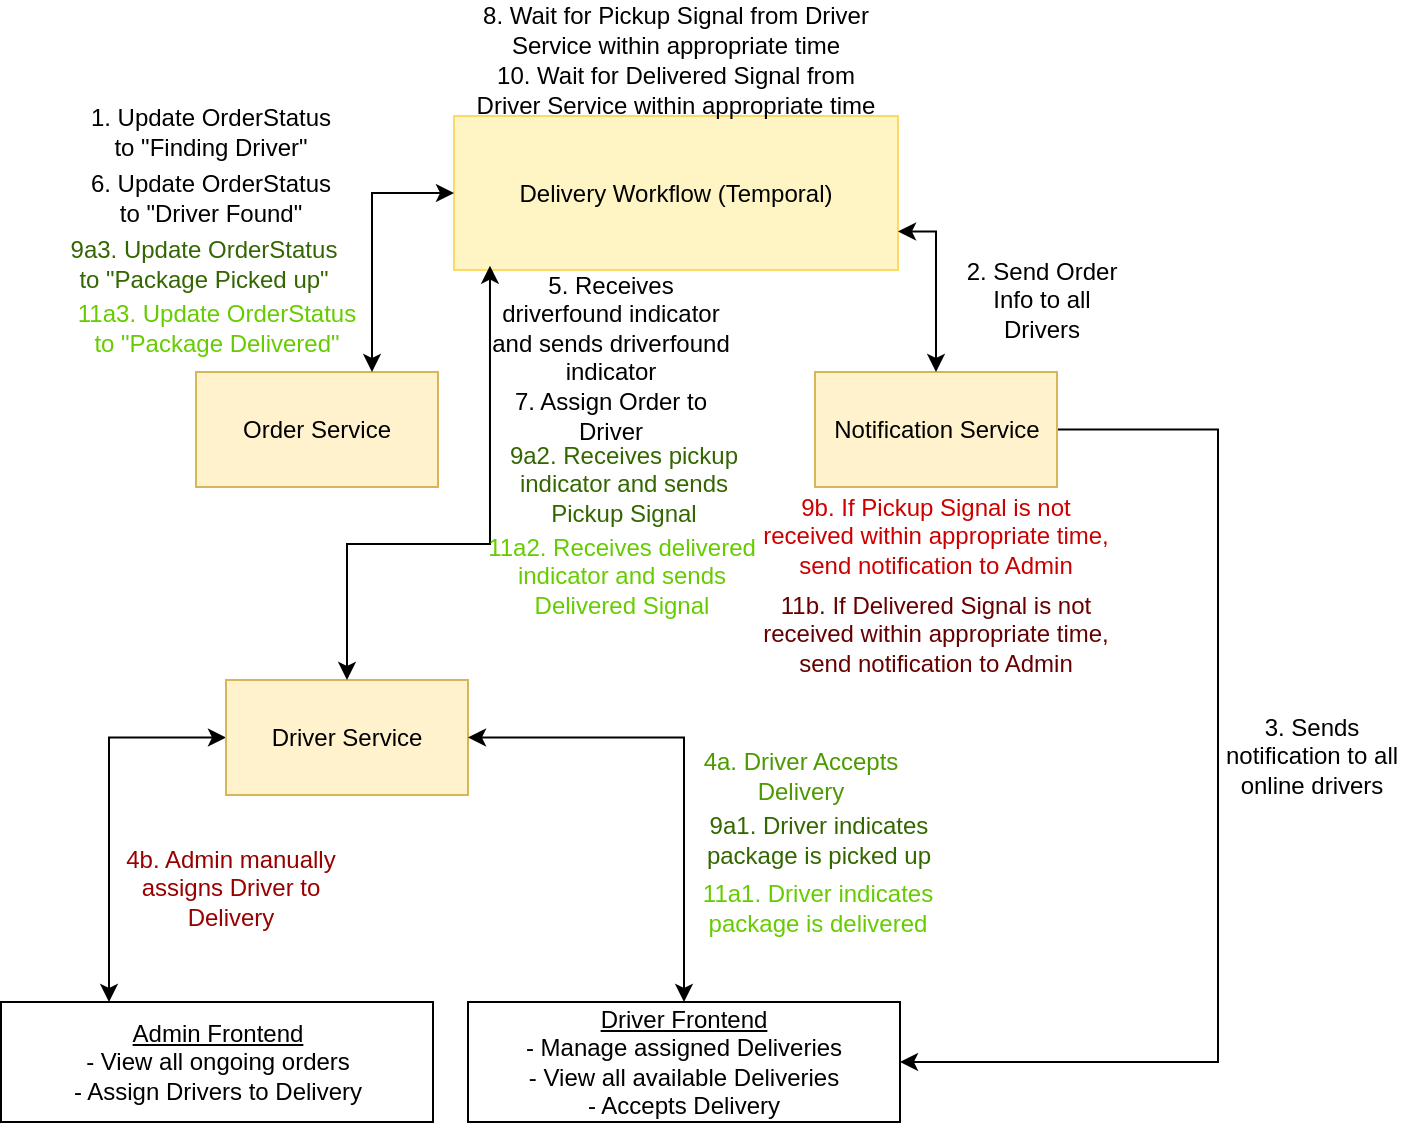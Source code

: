 <mxfile version="26.1.0">
  <diagram name="Page-1" id="AIPoxRdhrtce3UdJt4KN">
    <mxGraphModel dx="1026" dy="609" grid="0" gridSize="10" guides="1" tooltips="1" connect="1" arrows="1" fold="1" page="1" pageScale="1" pageWidth="827" pageHeight="1169" math="0" shadow="0">
      <root>
        <mxCell id="0" />
        <mxCell id="1" parent="0" />
        <mxCell id="sGVSHZmp7kZCRn9jOwzH-1" value="Delivery Workflow (Temporal)" style="rounded=0;whiteSpace=wrap;html=1;fillColor=light-dark(#FFF4C3,var(--ge-dark-color, #121212));strokeColor=light-dark(#FFD966,#FFFFFF);" parent="1" vertex="1">
          <mxGeometry x="340" y="112" width="222" height="77" as="geometry" />
        </mxCell>
        <mxCell id="N_pRQEPDte80IIOeTLnO-1" value="Order Service" style="rounded=0;whiteSpace=wrap;html=1;fillColor=#fff2cc;strokeColor=#d6b656;" parent="1" vertex="1">
          <mxGeometry x="211" y="240" width="121" height="57.5" as="geometry" />
        </mxCell>
        <mxCell id="N_pRQEPDte80IIOeTLnO-2" value="" style="endArrow=classic;startArrow=classic;html=1;rounded=0;entryX=0;entryY=0.5;entryDx=0;entryDy=0;edgeStyle=orthogonalEdgeStyle;" parent="1" target="sGVSHZmp7kZCRn9jOwzH-1" edge="1">
          <mxGeometry width="50" height="50" relative="1" as="geometry">
            <mxPoint x="299" y="240" as="sourcePoint" />
            <mxPoint x="159.25" y="147" as="targetPoint" />
            <Array as="points">
              <mxPoint x="299" y="240" />
              <mxPoint x="299" y="151" />
            </Array>
          </mxGeometry>
        </mxCell>
        <mxCell id="N_pRQEPDte80IIOeTLnO-3" value="1. Update OrderStatus to &quot;Finding Driver&quot;" style="text;html=1;align=center;verticalAlign=middle;whiteSpace=wrap;rounded=0;" parent="1" vertex="1">
          <mxGeometry x="151" y="105" width="135" height="30" as="geometry" />
        </mxCell>
        <mxCell id="FCyn03ZtiModcpzmfuNr-1" style="edgeStyle=orthogonalEdgeStyle;rounded=0;orthogonalLoop=1;jettySize=auto;html=1;exitX=0;exitY=0.5;exitDx=0;exitDy=0;entryX=0.25;entryY=0;entryDx=0;entryDy=0;startArrow=classic;startFill=1;" edge="1" parent="1" source="N_pRQEPDte80IIOeTLnO-4" target="N_pRQEPDte80IIOeTLnO-18">
          <mxGeometry relative="1" as="geometry" />
        </mxCell>
        <mxCell id="N_pRQEPDte80IIOeTLnO-4" value="Driver Service" style="rounded=0;whiteSpace=wrap;html=1;fillColor=#fff2cc;strokeColor=#d6b656;" parent="1" vertex="1">
          <mxGeometry x="226" y="394" width="121" height="57.5" as="geometry" />
        </mxCell>
        <mxCell id="FCyn03ZtiModcpzmfuNr-3" style="edgeStyle=orthogonalEdgeStyle;rounded=0;orthogonalLoop=1;jettySize=auto;html=1;exitX=1;exitY=0.5;exitDx=0;exitDy=0;entryX=1;entryY=0.5;entryDx=0;entryDy=0;" edge="1" parent="1" source="N_pRQEPDte80IIOeTLnO-5" target="N_pRQEPDte80IIOeTLnO-26">
          <mxGeometry relative="1" as="geometry">
            <Array as="points">
              <mxPoint x="722" y="269" />
              <mxPoint x="722" y="585" />
            </Array>
          </mxGeometry>
        </mxCell>
        <mxCell id="N_pRQEPDte80IIOeTLnO-5" value="Notification Service" style="rounded=0;whiteSpace=wrap;html=1;fillColor=#fff2cc;strokeColor=#d6b656;" parent="1" vertex="1">
          <mxGeometry x="520.5" y="240" width="121" height="57.5" as="geometry" />
        </mxCell>
        <mxCell id="N_pRQEPDte80IIOeTLnO-7" value="" style="endArrow=classic;startArrow=classic;html=1;rounded=0;exitX=0.5;exitY=0;exitDx=0;exitDy=0;edgeStyle=orthogonalEdgeStyle;entryX=0.081;entryY=0.972;entryDx=0;entryDy=0;entryPerimeter=0;" parent="1" source="N_pRQEPDte80IIOeTLnO-4" target="sGVSHZmp7kZCRn9jOwzH-1" edge="1">
          <mxGeometry width="50" height="50" relative="1" as="geometry">
            <mxPoint x="398" y="240" as="sourcePoint" />
            <mxPoint x="378" y="216" as="targetPoint" />
            <Array as="points">
              <mxPoint x="287" y="326" />
              <mxPoint x="358" y="326" />
            </Array>
          </mxGeometry>
        </mxCell>
        <mxCell id="N_pRQEPDte80IIOeTLnO-11" value="2. Send Order Info to all Drivers" style="text;html=1;align=center;verticalAlign=middle;whiteSpace=wrap;rounded=0;" parent="1" vertex="1">
          <mxGeometry x="588" y="189" width="92" height="30" as="geometry" />
        </mxCell>
        <mxCell id="N_pRQEPDte80IIOeTLnO-16" value="&lt;font style=&quot;color: rgb(77, 153, 0);&quot;&gt;4a. Driver Accepts Delivery&lt;/font&gt;" style="text;html=1;align=center;verticalAlign=middle;whiteSpace=wrap;rounded=0;" parent="1" vertex="1">
          <mxGeometry x="461" y="427" width="105" height="30" as="geometry" />
        </mxCell>
        <mxCell id="N_pRQEPDte80IIOeTLnO-18" value="&lt;u&gt;Admin Frontend&lt;/u&gt;&lt;div&gt;- View all ongoing orders&lt;br&gt;&lt;/div&gt;&lt;div&gt;- Assign Drivers to Delivery&lt;/div&gt;" style="rounded=0;whiteSpace=wrap;html=1;" parent="1" vertex="1">
          <mxGeometry x="113.5" y="555" width="216" height="60" as="geometry" />
        </mxCell>
        <mxCell id="N_pRQEPDte80IIOeTLnO-23" value="" style="endArrow=classic;startArrow=classic;html=1;rounded=0;entryX=1;entryY=0.75;entryDx=0;entryDy=0;exitX=0.5;exitY=0;exitDx=0;exitDy=0;edgeStyle=orthogonalEdgeStyle;" parent="1" source="N_pRQEPDte80IIOeTLnO-5" target="sGVSHZmp7kZCRn9jOwzH-1" edge="1">
          <mxGeometry width="50" height="50" relative="1" as="geometry">
            <mxPoint x="659" y="260" as="sourcePoint" />
            <mxPoint x="582" y="171" as="targetPoint" />
            <Array as="points">
              <mxPoint x="581" y="170" />
            </Array>
          </mxGeometry>
        </mxCell>
        <mxCell id="N_pRQEPDte80IIOeTLnO-24" value="&lt;font style=&quot;color: rgb(153, 0, 0);&quot;&gt;4b. Admin manually assigns Driver to Delivery&lt;/font&gt;" style="text;html=1;align=center;verticalAlign=middle;whiteSpace=wrap;rounded=0;" parent="1" vertex="1">
          <mxGeometry x="174" y="478" width="109" height="40" as="geometry" />
        </mxCell>
        <mxCell id="N_pRQEPDte80IIOeTLnO-25" value="6. Update OrderStatus to &quot;Driver Found&quot;" style="text;html=1;align=center;verticalAlign=middle;whiteSpace=wrap;rounded=0;" parent="1" vertex="1">
          <mxGeometry x="151" y="137.5" width="135" height="30" as="geometry" />
        </mxCell>
        <mxCell id="FCyn03ZtiModcpzmfuNr-2" style="edgeStyle=orthogonalEdgeStyle;rounded=0;orthogonalLoop=1;jettySize=auto;html=1;exitX=0.5;exitY=0;exitDx=0;exitDy=0;entryX=1;entryY=0.5;entryDx=0;entryDy=0;startArrow=classic;startFill=1;" edge="1" parent="1" source="N_pRQEPDte80IIOeTLnO-26" target="N_pRQEPDte80IIOeTLnO-4">
          <mxGeometry relative="1" as="geometry" />
        </mxCell>
        <mxCell id="N_pRQEPDte80IIOeTLnO-26" value="&lt;u&gt;Driver Frontend&lt;/u&gt;&lt;div&gt;- Manage assigned Deliveries&lt;br&gt;&lt;/div&gt;&lt;div&gt;- View all available Deliveries&lt;/div&gt;&lt;div&gt;- Accepts Delivery&lt;/div&gt;" style="rounded=0;whiteSpace=wrap;html=1;" parent="1" vertex="1">
          <mxGeometry x="347" y="555" width="216" height="60" as="geometry" />
        </mxCell>
        <mxCell id="N_pRQEPDte80IIOeTLnO-28" value="7. Assign Order to Driver" style="text;html=1;align=center;verticalAlign=middle;whiteSpace=wrap;rounded=0;" parent="1" vertex="1">
          <mxGeometry x="356" y="247" width="125" height="30" as="geometry" />
        </mxCell>
        <mxCell id="N_pRQEPDte80IIOeTLnO-29" value="8. Wait for Pickup Signal from Driver Service within appropriate time" style="text;html=1;align=center;verticalAlign=middle;whiteSpace=wrap;rounded=0;" parent="1" vertex="1">
          <mxGeometry x="347" y="54" width="208" height="30" as="geometry" />
        </mxCell>
        <mxCell id="N_pRQEPDte80IIOeTLnO-30" value="&lt;font style=&quot;&quot;&gt;9b. If Pickup Signal is not received within appropriate time, send notification to Admin&lt;/font&gt;" style="text;html=1;align=center;verticalAlign=middle;whiteSpace=wrap;rounded=0;fontColor=#CC0000;" parent="1" vertex="1">
          <mxGeometry x="493" y="302" width="176" height="40" as="geometry" />
        </mxCell>
        <mxCell id="N_pRQEPDte80IIOeTLnO-33" value="&lt;font style=&quot;&quot;&gt;9a3. Update OrderStatus to &quot;Package Picked up&quot;&lt;/font&gt;" style="text;html=1;align=center;verticalAlign=middle;whiteSpace=wrap;rounded=0;fontColor=#336600;" parent="1" vertex="1">
          <mxGeometry x="147" y="171" width="136" height="30" as="geometry" />
        </mxCell>
        <mxCell id="N_pRQEPDte80IIOeTLnO-34" value="10. Wait for Delivered Signal from Driver Service within appropriate time" style="text;html=1;align=center;verticalAlign=middle;whiteSpace=wrap;rounded=0;" parent="1" vertex="1">
          <mxGeometry x="347" y="84" width="208" height="30" as="geometry" />
        </mxCell>
        <mxCell id="N_pRQEPDte80IIOeTLnO-35" value="&lt;font style=&quot;&quot;&gt;9a1. Driver indicates package is picked up&lt;/font&gt;" style="text;html=1;align=center;verticalAlign=middle;whiteSpace=wrap;rounded=0;fontColor=#336600;" parent="1" vertex="1">
          <mxGeometry x="461" y="457" width="123" height="34" as="geometry" />
        </mxCell>
        <mxCell id="N_pRQEPDte80IIOeTLnO-38" value="&lt;font style=&quot;&quot;&gt;9a2. Receives pickup indicator and sends Pickup Signal&lt;/font&gt;" style="text;html=1;align=center;verticalAlign=middle;whiteSpace=wrap;rounded=0;fontColor=#336600;" parent="1" vertex="1">
          <mxGeometry x="356" y="279" width="138" height="34" as="geometry" />
        </mxCell>
        <mxCell id="N_pRQEPDte80IIOeTLnO-39" value="&lt;font style=&quot;&quot;&gt;11a1. Driver indicates package is delivered&lt;/font&gt;" style="text;html=1;align=center;verticalAlign=middle;whiteSpace=wrap;rounded=0;fontColor=#66CC00;" parent="1" vertex="1">
          <mxGeometry x="461" y="491" width="121.5" height="34" as="geometry" />
        </mxCell>
        <mxCell id="N_pRQEPDte80IIOeTLnO-40" value="&lt;font style=&quot;&quot;&gt;11a2. Receives delivered indicator and sends Delivered Signal&lt;/font&gt;" style="text;html=1;align=center;verticalAlign=middle;whiteSpace=wrap;rounded=0;fontColor=#66CC00;" parent="1" vertex="1">
          <mxGeometry x="356" y="323" width="136" height="37" as="geometry" />
        </mxCell>
        <mxCell id="N_pRQEPDte80IIOeTLnO-41" value="&lt;font style=&quot;&quot;&gt;11a3. Update OrderStatus to &quot;Package Delivered&quot;&lt;/font&gt;" style="text;html=1;align=center;verticalAlign=middle;whiteSpace=wrap;rounded=0;fontColor=#66CC00;" parent="1" vertex="1">
          <mxGeometry x="150" y="203" width="143" height="30" as="geometry" />
        </mxCell>
        <mxCell id="N_pRQEPDte80IIOeTLnO-42" value="&lt;font style=&quot;&quot;&gt;11b. If Delivered Signal is not received within appropriate time, send notification to Admin&lt;/font&gt;" style="text;html=1;align=center;verticalAlign=middle;whiteSpace=wrap;rounded=0;fontColor=#660000;" parent="1" vertex="1">
          <mxGeometry x="493" y="351" width="176" height="40" as="geometry" />
        </mxCell>
        <mxCell id="FCyn03ZtiModcpzmfuNr-4" value="3. Sends notification to all online drivers" style="text;html=1;align=center;verticalAlign=middle;whiteSpace=wrap;rounded=0;" vertex="1" parent="1">
          <mxGeometry x="723" y="417" width="92" height="30" as="geometry" />
        </mxCell>
        <mxCell id="FCyn03ZtiModcpzmfuNr-6" value="5. Receives driverfound indicator and sends driverfound indicator" style="text;html=1;align=center;verticalAlign=middle;whiteSpace=wrap;rounded=0;" vertex="1" parent="1">
          <mxGeometry x="356" y="203" width="125" height="30" as="geometry" />
        </mxCell>
      </root>
    </mxGraphModel>
  </diagram>
</mxfile>
